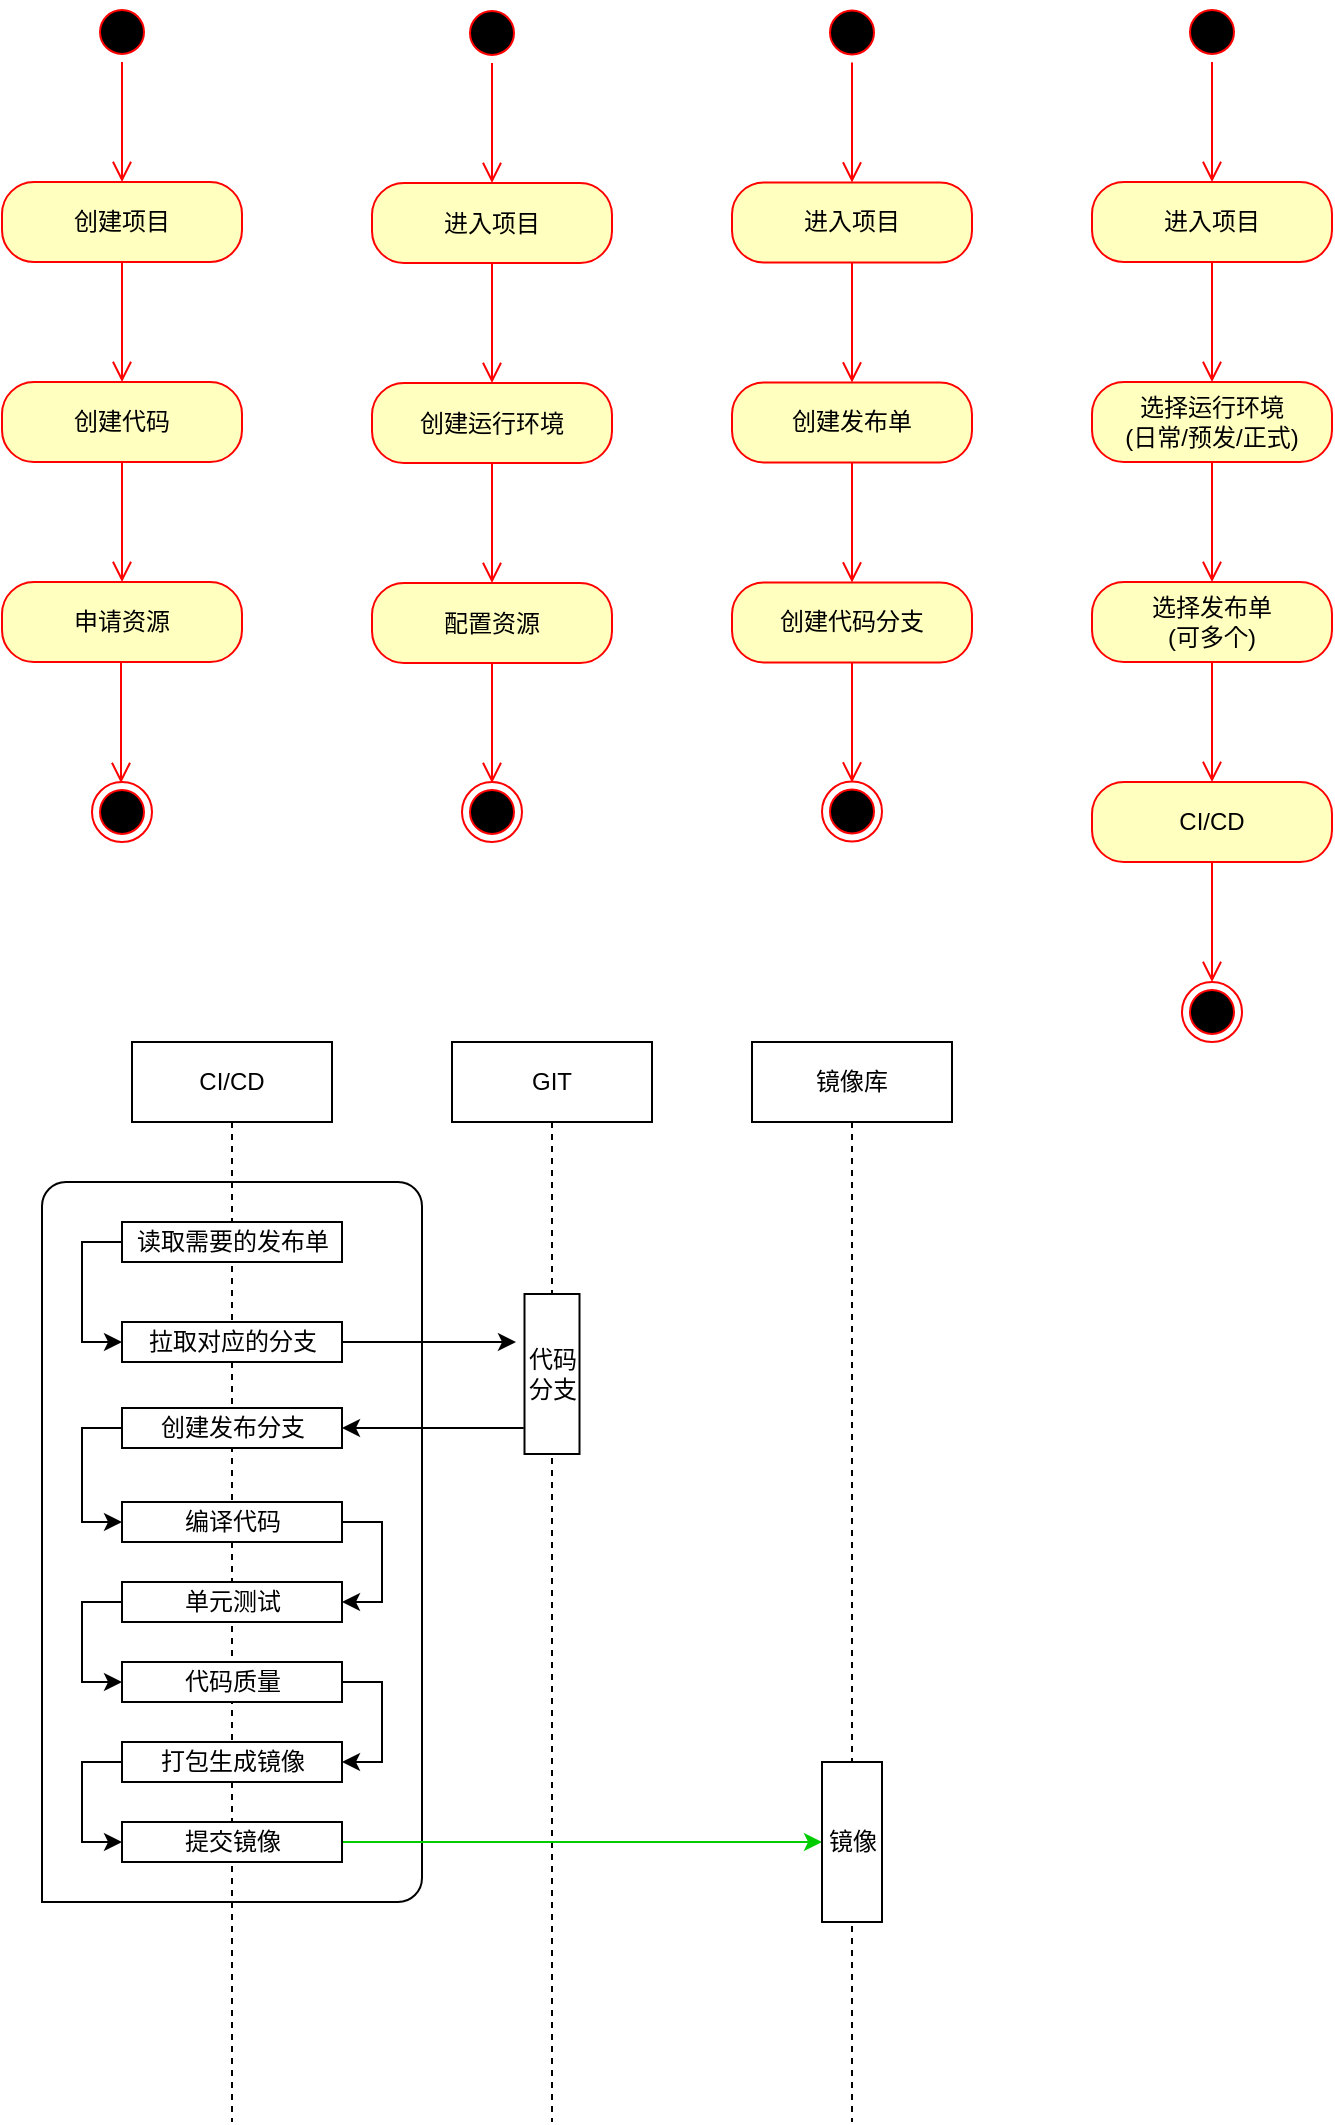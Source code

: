 <mxfile version="12.8.5" type="github">
  <diagram id="lcznnpOXp_Ttz94rvxGr" name="第 1 页">
    <mxGraphModel dx="1186" dy="614" grid="1" gridSize="10" guides="1" tooltips="1" connect="1" arrows="1" fold="1" page="1" pageScale="1" pageWidth="827" pageHeight="1169" math="0" shadow="0">
      <root>
        <mxCell id="0" />
        <mxCell id="1" parent="0" />
        <mxCell id="FH6hujt-m_msskHk3Pih-68" value="" style="verticalLabelPosition=bottom;verticalAlign=top;html=1;shape=mxgraph.basic.three_corner_round_rect;dx=6;" vertex="1" parent="1">
          <mxGeometry x="75" y="770" width="190" height="360" as="geometry" />
        </mxCell>
        <mxCell id="FH6hujt-m_msskHk3Pih-1" value="" style="ellipse;html=1;shape=startState;fillColor=#000000;strokeColor=#ff0000;" vertex="1" parent="1">
          <mxGeometry x="100" y="180" width="30" height="30" as="geometry" />
        </mxCell>
        <mxCell id="FH6hujt-m_msskHk3Pih-2" value="" style="edgeStyle=orthogonalEdgeStyle;html=1;verticalAlign=bottom;endArrow=open;endSize=8;strokeColor=#ff0000;" edge="1" source="FH6hujt-m_msskHk3Pih-1" parent="1">
          <mxGeometry relative="1" as="geometry">
            <mxPoint x="115" y="270" as="targetPoint" />
          </mxGeometry>
        </mxCell>
        <mxCell id="FH6hujt-m_msskHk3Pih-3" value="创建项目" style="rounded=1;whiteSpace=wrap;html=1;arcSize=40;fontColor=#000000;fillColor=#ffffc0;strokeColor=#ff0000;" vertex="1" parent="1">
          <mxGeometry x="55" y="270" width="120" height="40" as="geometry" />
        </mxCell>
        <mxCell id="FH6hujt-m_msskHk3Pih-4" value="" style="edgeStyle=orthogonalEdgeStyle;html=1;verticalAlign=bottom;endArrow=open;endSize=8;strokeColor=#ff0000;" edge="1" source="FH6hujt-m_msskHk3Pih-3" parent="1">
          <mxGeometry relative="1" as="geometry">
            <mxPoint x="115" y="370" as="targetPoint" />
          </mxGeometry>
        </mxCell>
        <mxCell id="FH6hujt-m_msskHk3Pih-5" value="创建代码" style="rounded=1;whiteSpace=wrap;html=1;arcSize=40;fontColor=#000000;fillColor=#ffffc0;strokeColor=#ff0000;" vertex="1" parent="1">
          <mxGeometry x="55" y="370" width="120" height="40" as="geometry" />
        </mxCell>
        <mxCell id="FH6hujt-m_msskHk3Pih-6" value="" style="edgeStyle=orthogonalEdgeStyle;html=1;verticalAlign=bottom;endArrow=open;endSize=8;strokeColor=#ff0000;entryX=0.5;entryY=0;entryDx=0;entryDy=0;" edge="1" source="FH6hujt-m_msskHk3Pih-5" parent="1" target="FH6hujt-m_msskHk3Pih-40">
          <mxGeometry relative="1" as="geometry">
            <mxPoint x="120" y="470" as="targetPoint" />
          </mxGeometry>
        </mxCell>
        <mxCell id="FH6hujt-m_msskHk3Pih-7" value="" style="ellipse;html=1;shape=endState;fillColor=#000000;strokeColor=#ff0000;" vertex="1" parent="1">
          <mxGeometry x="100" y="570" width="30" height="30" as="geometry" />
        </mxCell>
        <mxCell id="FH6hujt-m_msskHk3Pih-8" value="" style="ellipse;html=1;shape=startState;fillColor=#000000;strokeColor=#ff0000;" vertex="1" parent="1">
          <mxGeometry x="465" y="180.25" width="30" height="30" as="geometry" />
        </mxCell>
        <mxCell id="FH6hujt-m_msskHk3Pih-9" value="" style="edgeStyle=orthogonalEdgeStyle;html=1;verticalAlign=bottom;endArrow=open;endSize=8;strokeColor=#ff0000;" edge="1" parent="1" source="FH6hujt-m_msskHk3Pih-8">
          <mxGeometry relative="1" as="geometry">
            <mxPoint x="480" y="270.25" as="targetPoint" />
          </mxGeometry>
        </mxCell>
        <mxCell id="FH6hujt-m_msskHk3Pih-10" value="进入项目" style="rounded=1;whiteSpace=wrap;html=1;arcSize=40;fontColor=#000000;fillColor=#ffffc0;strokeColor=#ff0000;" vertex="1" parent="1">
          <mxGeometry x="420" y="270.25" width="120" height="40" as="geometry" />
        </mxCell>
        <mxCell id="FH6hujt-m_msskHk3Pih-11" value="" style="edgeStyle=orthogonalEdgeStyle;html=1;verticalAlign=bottom;endArrow=open;endSize=8;strokeColor=#ff0000;" edge="1" parent="1" source="FH6hujt-m_msskHk3Pih-10">
          <mxGeometry relative="1" as="geometry">
            <mxPoint x="480" y="370.25" as="targetPoint" />
          </mxGeometry>
        </mxCell>
        <mxCell id="FH6hujt-m_msskHk3Pih-12" value="创建发布单" style="rounded=1;whiteSpace=wrap;html=1;arcSize=40;fontColor=#000000;fillColor=#ffffc0;strokeColor=#ff0000;" vertex="1" parent="1">
          <mxGeometry x="420" y="370.25" width="120" height="40" as="geometry" />
        </mxCell>
        <mxCell id="FH6hujt-m_msskHk3Pih-13" value="" style="edgeStyle=orthogonalEdgeStyle;html=1;verticalAlign=bottom;endArrow=open;endSize=8;strokeColor=#ff0000;entryX=0.5;entryY=0;entryDx=0;entryDy=0;" edge="1" parent="1" source="FH6hujt-m_msskHk3Pih-12">
          <mxGeometry relative="1" as="geometry">
            <mxPoint x="480" y="470.25" as="targetPoint" />
          </mxGeometry>
        </mxCell>
        <mxCell id="FH6hujt-m_msskHk3Pih-16" value="创建代码分支" style="rounded=1;whiteSpace=wrap;html=1;arcSize=40;fontColor=#000000;fillColor=#ffffc0;strokeColor=#ff0000;" vertex="1" parent="1">
          <mxGeometry x="420" y="470.25" width="120" height="40" as="geometry" />
        </mxCell>
        <mxCell id="FH6hujt-m_msskHk3Pih-17" value="" style="edgeStyle=orthogonalEdgeStyle;html=1;verticalAlign=bottom;endArrow=open;endSize=8;strokeColor=#ff0000;" edge="1" source="FH6hujt-m_msskHk3Pih-16" parent="1">
          <mxGeometry relative="1" as="geometry">
            <mxPoint x="480" y="570.25" as="targetPoint" />
          </mxGeometry>
        </mxCell>
        <mxCell id="FH6hujt-m_msskHk3Pih-18" value="" style="ellipse;html=1;shape=endState;fillColor=#000000;strokeColor=#ff0000;" vertex="1" parent="1">
          <mxGeometry x="465" y="569.75" width="30" height="30" as="geometry" />
        </mxCell>
        <mxCell id="FH6hujt-m_msskHk3Pih-19" value="" style="ellipse;html=1;shape=startState;fillColor=#000000;strokeColor=#ff0000;" vertex="1" parent="1">
          <mxGeometry x="285" y="180.5" width="30" height="30" as="geometry" />
        </mxCell>
        <mxCell id="FH6hujt-m_msskHk3Pih-20" value="" style="edgeStyle=orthogonalEdgeStyle;html=1;verticalAlign=bottom;endArrow=open;endSize=8;strokeColor=#ff0000;" edge="1" parent="1" source="FH6hujt-m_msskHk3Pih-19">
          <mxGeometry relative="1" as="geometry">
            <mxPoint x="300" y="270.5" as="targetPoint" />
          </mxGeometry>
        </mxCell>
        <mxCell id="FH6hujt-m_msskHk3Pih-21" value="进入项目" style="rounded=1;whiteSpace=wrap;html=1;arcSize=40;fontColor=#000000;fillColor=#ffffc0;strokeColor=#ff0000;" vertex="1" parent="1">
          <mxGeometry x="240" y="270.5" width="120" height="40" as="geometry" />
        </mxCell>
        <mxCell id="FH6hujt-m_msskHk3Pih-22" value="" style="edgeStyle=orthogonalEdgeStyle;html=1;verticalAlign=bottom;endArrow=open;endSize=8;strokeColor=#ff0000;" edge="1" parent="1" source="FH6hujt-m_msskHk3Pih-21">
          <mxGeometry relative="1" as="geometry">
            <mxPoint x="300" y="370.5" as="targetPoint" />
          </mxGeometry>
        </mxCell>
        <mxCell id="FH6hujt-m_msskHk3Pih-23" value="创建运行环境" style="rounded=1;whiteSpace=wrap;html=1;arcSize=40;fontColor=#000000;fillColor=#ffffc0;strokeColor=#ff0000;" vertex="1" parent="1">
          <mxGeometry x="240" y="370.5" width="120" height="40" as="geometry" />
        </mxCell>
        <mxCell id="FH6hujt-m_msskHk3Pih-24" value="" style="edgeStyle=orthogonalEdgeStyle;html=1;verticalAlign=bottom;endArrow=open;endSize=8;strokeColor=#ff0000;entryX=0.5;entryY=0;entryDx=0;entryDy=0;" edge="1" parent="1" source="FH6hujt-m_msskHk3Pih-23">
          <mxGeometry relative="1" as="geometry">
            <mxPoint x="300" y="470.5" as="targetPoint" />
          </mxGeometry>
        </mxCell>
        <mxCell id="FH6hujt-m_msskHk3Pih-25" value="配置资源" style="rounded=1;whiteSpace=wrap;html=1;arcSize=40;fontColor=#000000;fillColor=#ffffc0;strokeColor=#ff0000;" vertex="1" parent="1">
          <mxGeometry x="240" y="470.5" width="120" height="40" as="geometry" />
        </mxCell>
        <mxCell id="FH6hujt-m_msskHk3Pih-26" value="" style="edgeStyle=orthogonalEdgeStyle;html=1;verticalAlign=bottom;endArrow=open;endSize=8;strokeColor=#ff0000;" edge="1" parent="1" source="FH6hujt-m_msskHk3Pih-25">
          <mxGeometry relative="1" as="geometry">
            <mxPoint x="300" y="570.5" as="targetPoint" />
          </mxGeometry>
        </mxCell>
        <mxCell id="FH6hujt-m_msskHk3Pih-27" value="" style="ellipse;html=1;shape=endState;fillColor=#000000;strokeColor=#ff0000;" vertex="1" parent="1">
          <mxGeometry x="285" y="570" width="30" height="30" as="geometry" />
        </mxCell>
        <mxCell id="FH6hujt-m_msskHk3Pih-28" value="" style="ellipse;html=1;shape=startState;fillColor=#000000;strokeColor=#ff0000;" vertex="1" parent="1">
          <mxGeometry x="645" y="180" width="30" height="30" as="geometry" />
        </mxCell>
        <mxCell id="FH6hujt-m_msskHk3Pih-29" value="" style="edgeStyle=orthogonalEdgeStyle;html=1;verticalAlign=bottom;endArrow=open;endSize=8;strokeColor=#ff0000;" edge="1" parent="1" source="FH6hujt-m_msskHk3Pih-28">
          <mxGeometry relative="1" as="geometry">
            <mxPoint x="660" y="270" as="targetPoint" />
          </mxGeometry>
        </mxCell>
        <mxCell id="FH6hujt-m_msskHk3Pih-30" value="进入项目" style="rounded=1;whiteSpace=wrap;html=1;arcSize=40;fontColor=#000000;fillColor=#ffffc0;strokeColor=#ff0000;" vertex="1" parent="1">
          <mxGeometry x="600" y="270" width="120" height="40" as="geometry" />
        </mxCell>
        <mxCell id="FH6hujt-m_msskHk3Pih-31" value="" style="edgeStyle=orthogonalEdgeStyle;html=1;verticalAlign=bottom;endArrow=open;endSize=8;strokeColor=#ff0000;" edge="1" parent="1" source="FH6hujt-m_msskHk3Pih-30">
          <mxGeometry relative="1" as="geometry">
            <mxPoint x="660" y="370" as="targetPoint" />
          </mxGeometry>
        </mxCell>
        <mxCell id="FH6hujt-m_msskHk3Pih-32" value="选择运行环境&lt;br&gt;(日常/预发/正式)" style="rounded=1;whiteSpace=wrap;html=1;arcSize=40;fontColor=#000000;fillColor=#ffffc0;strokeColor=#ff0000;" vertex="1" parent="1">
          <mxGeometry x="600" y="370" width="120" height="40" as="geometry" />
        </mxCell>
        <mxCell id="FH6hujt-m_msskHk3Pih-33" value="" style="edgeStyle=orthogonalEdgeStyle;html=1;verticalAlign=bottom;endArrow=open;endSize=8;strokeColor=#ff0000;entryX=0.5;entryY=0;entryDx=0;entryDy=0;" edge="1" parent="1" source="FH6hujt-m_msskHk3Pih-32">
          <mxGeometry relative="1" as="geometry">
            <mxPoint x="660" y="470" as="targetPoint" />
          </mxGeometry>
        </mxCell>
        <mxCell id="FH6hujt-m_msskHk3Pih-34" value="选择发布单&lt;br&gt;(可多个)" style="rounded=1;whiteSpace=wrap;html=1;arcSize=40;fontColor=#000000;fillColor=#ffffc0;strokeColor=#ff0000;" vertex="1" parent="1">
          <mxGeometry x="600" y="470" width="120" height="40" as="geometry" />
        </mxCell>
        <mxCell id="FH6hujt-m_msskHk3Pih-35" value="" style="edgeStyle=orthogonalEdgeStyle;html=1;verticalAlign=bottom;endArrow=open;endSize=8;strokeColor=#ff0000;" edge="1" parent="1" source="FH6hujt-m_msskHk3Pih-34">
          <mxGeometry relative="1" as="geometry">
            <mxPoint x="660" y="570" as="targetPoint" />
          </mxGeometry>
        </mxCell>
        <mxCell id="FH6hujt-m_msskHk3Pih-36" value="" style="ellipse;html=1;shape=endState;fillColor=#000000;strokeColor=#ff0000;" vertex="1" parent="1">
          <mxGeometry x="645" y="670" width="30" height="30" as="geometry" />
        </mxCell>
        <mxCell id="FH6hujt-m_msskHk3Pih-37" value="CI/CD" style="rounded=1;whiteSpace=wrap;html=1;arcSize=40;fontColor=#000000;fillColor=#ffffc0;strokeColor=#ff0000;" vertex="1" parent="1">
          <mxGeometry x="600" y="570" width="120" height="40" as="geometry" />
        </mxCell>
        <mxCell id="FH6hujt-m_msskHk3Pih-38" value="" style="edgeStyle=orthogonalEdgeStyle;html=1;verticalAlign=bottom;endArrow=open;endSize=8;strokeColor=#ff0000;" edge="1" source="FH6hujt-m_msskHk3Pih-37" parent="1">
          <mxGeometry relative="1" as="geometry">
            <mxPoint x="660" y="670" as="targetPoint" />
          </mxGeometry>
        </mxCell>
        <mxCell id="FH6hujt-m_msskHk3Pih-40" value="申请资源" style="rounded=1;whiteSpace=wrap;html=1;arcSize=40;fontColor=#000000;fillColor=#ffffc0;strokeColor=#ff0000;" vertex="1" parent="1">
          <mxGeometry x="55" y="470" width="120" height="40" as="geometry" />
        </mxCell>
        <mxCell id="FH6hujt-m_msskHk3Pih-42" value="" style="edgeStyle=orthogonalEdgeStyle;html=1;verticalAlign=bottom;endArrow=open;endSize=8;strokeColor=#ff0000;" edge="1" parent="1">
          <mxGeometry relative="1" as="geometry">
            <mxPoint x="114.5" y="570.5" as="targetPoint" />
            <mxPoint x="114.5" y="510.5" as="sourcePoint" />
          </mxGeometry>
        </mxCell>
        <mxCell id="FH6hujt-m_msskHk3Pih-43" value="CI/CD" style="shape=umlLifeline;perimeter=lifelinePerimeter;whiteSpace=wrap;html=1;container=1;collapsible=0;recursiveResize=0;outlineConnect=0;" vertex="1" parent="1">
          <mxGeometry x="120" y="700" width="100" height="540" as="geometry" />
        </mxCell>
        <mxCell id="FH6hujt-m_msskHk3Pih-44" value="GIT" style="shape=umlLifeline;perimeter=lifelinePerimeter;whiteSpace=wrap;html=1;container=1;collapsible=0;recursiveResize=0;outlineConnect=0;" vertex="1" parent="1">
          <mxGeometry x="280" y="700" width="100" height="540" as="geometry" />
        </mxCell>
        <mxCell id="FH6hujt-m_msskHk3Pih-51" value="代码&lt;br&gt;分支" style="html=1;" vertex="1" parent="FH6hujt-m_msskHk3Pih-44">
          <mxGeometry x="36.25" y="126" width="27.5" height="80" as="geometry" />
        </mxCell>
        <mxCell id="FH6hujt-m_msskHk3Pih-50" value="" style="edgeStyle=orthogonalEdgeStyle;rounded=0;orthogonalLoop=1;jettySize=auto;html=1;entryX=0;entryY=0.5;entryDx=0;entryDy=0;exitX=0;exitY=0.5;exitDx=0;exitDy=0;" edge="1" parent="1" source="FH6hujt-m_msskHk3Pih-45" target="FH6hujt-m_msskHk3Pih-46">
          <mxGeometry relative="1" as="geometry">
            <mxPoint x="35" y="800" as="targetPoint" />
          </mxGeometry>
        </mxCell>
        <mxCell id="FH6hujt-m_msskHk3Pih-45" value="读取需要的发布单" style="html=1;" vertex="1" parent="1">
          <mxGeometry x="115" y="790" width="110" height="20" as="geometry" />
        </mxCell>
        <mxCell id="FH6hujt-m_msskHk3Pih-47" value="" style="edgeStyle=orthogonalEdgeStyle;rounded=0;orthogonalLoop=1;jettySize=auto;html=1;" edge="1" parent="1" source="FH6hujt-m_msskHk3Pih-46">
          <mxGeometry relative="1" as="geometry">
            <mxPoint x="312" y="850" as="targetPoint" />
          </mxGeometry>
        </mxCell>
        <mxCell id="FH6hujt-m_msskHk3Pih-46" value="拉取对应的分支" style="html=1;" vertex="1" parent="1">
          <mxGeometry x="115" y="840" width="110" height="20" as="geometry" />
        </mxCell>
        <mxCell id="FH6hujt-m_msskHk3Pih-56" value="" style="edgeStyle=orthogonalEdgeStyle;rounded=0;orthogonalLoop=1;jettySize=auto;html=1;entryX=0;entryY=0.5;entryDx=0;entryDy=0;exitX=0;exitY=0.5;exitDx=0;exitDy=0;" edge="1" parent="1" source="FH6hujt-m_msskHk3Pih-48" target="FH6hujt-m_msskHk3Pih-54">
          <mxGeometry relative="1" as="geometry">
            <mxPoint x="35" y="893" as="targetPoint" />
          </mxGeometry>
        </mxCell>
        <mxCell id="FH6hujt-m_msskHk3Pih-48" value="创建发布分支" style="html=1;" vertex="1" parent="1">
          <mxGeometry x="115" y="883" width="110" height="20" as="geometry" />
        </mxCell>
        <mxCell id="FH6hujt-m_msskHk3Pih-53" value="" style="edgeStyle=orthogonalEdgeStyle;rounded=0;orthogonalLoop=1;jettySize=auto;html=1;entryX=1;entryY=0.5;entryDx=0;entryDy=0;exitX=-0.014;exitY=0.838;exitDx=0;exitDy=0;exitPerimeter=0;" edge="1" parent="1" source="FH6hujt-m_msskHk3Pih-51" target="FH6hujt-m_msskHk3Pih-48">
          <mxGeometry relative="1" as="geometry">
            <mxPoint x="235" y="860" as="sourcePoint" />
            <mxPoint x="322" y="860" as="targetPoint" />
          </mxGeometry>
        </mxCell>
        <mxCell id="FH6hujt-m_msskHk3Pih-54" value="编译代码" style="html=1;" vertex="1" parent="1">
          <mxGeometry x="115" y="930" width="110" height="20" as="geometry" />
        </mxCell>
        <mxCell id="FH6hujt-m_msskHk3Pih-57" value="单元测试" style="html=1;" vertex="1" parent="1">
          <mxGeometry x="115" y="970" width="110" height="20" as="geometry" />
        </mxCell>
        <mxCell id="FH6hujt-m_msskHk3Pih-58" value="代码质量" style="html=1;" vertex="1" parent="1">
          <mxGeometry x="115" y="1010" width="110" height="20" as="geometry" />
        </mxCell>
        <mxCell id="FH6hujt-m_msskHk3Pih-59" value="打包生成镜像" style="html=1;" vertex="1" parent="1">
          <mxGeometry x="115" y="1050" width="110" height="20" as="geometry" />
        </mxCell>
        <mxCell id="FH6hujt-m_msskHk3Pih-67" value="" style="edgeStyle=orthogonalEdgeStyle;rounded=0;orthogonalLoop=1;jettySize=auto;html=1;strokeColor=#00CC00;entryX=0;entryY=0.5;entryDx=0;entryDy=0;" edge="1" parent="1" source="FH6hujt-m_msskHk3Pih-60" target="FH6hujt-m_msskHk3Pih-66">
          <mxGeometry relative="1" as="geometry" />
        </mxCell>
        <mxCell id="FH6hujt-m_msskHk3Pih-60" value="提交镜像" style="html=1;" vertex="1" parent="1">
          <mxGeometry x="115" y="1090" width="110" height="20" as="geometry" />
        </mxCell>
        <mxCell id="FH6hujt-m_msskHk3Pih-61" value="" style="edgeStyle=orthogonalEdgeStyle;rounded=0;orthogonalLoop=1;jettySize=auto;html=1;entryX=1;entryY=0.5;entryDx=0;entryDy=0;exitX=1;exitY=0.5;exitDx=0;exitDy=0;" edge="1" parent="1" source="FH6hujt-m_msskHk3Pih-54" target="FH6hujt-m_msskHk3Pih-57">
          <mxGeometry relative="1" as="geometry">
            <mxPoint x="125" y="903" as="sourcePoint" />
            <mxPoint x="125" y="950" as="targetPoint" />
          </mxGeometry>
        </mxCell>
        <mxCell id="FH6hujt-m_msskHk3Pih-62" value="" style="edgeStyle=orthogonalEdgeStyle;rounded=0;orthogonalLoop=1;jettySize=auto;html=1;entryX=0;entryY=0.5;entryDx=0;entryDy=0;exitX=0;exitY=0.5;exitDx=0;exitDy=0;" edge="1" parent="1" source="FH6hujt-m_msskHk3Pih-57" target="FH6hujt-m_msskHk3Pih-58">
          <mxGeometry relative="1" as="geometry">
            <mxPoint x="235" y="950" as="sourcePoint" />
            <mxPoint x="235" y="990" as="targetPoint" />
          </mxGeometry>
        </mxCell>
        <mxCell id="FH6hujt-m_msskHk3Pih-63" value="" style="edgeStyle=orthogonalEdgeStyle;rounded=0;orthogonalLoop=1;jettySize=auto;html=1;entryX=1;entryY=0.5;entryDx=0;entryDy=0;exitX=1;exitY=0.5;exitDx=0;exitDy=0;" edge="1" parent="1" source="FH6hujt-m_msskHk3Pih-58" target="FH6hujt-m_msskHk3Pih-59">
          <mxGeometry relative="1" as="geometry">
            <mxPoint x="235" y="950" as="sourcePoint" />
            <mxPoint x="235" y="990" as="targetPoint" />
          </mxGeometry>
        </mxCell>
        <mxCell id="FH6hujt-m_msskHk3Pih-64" value="" style="edgeStyle=orthogonalEdgeStyle;rounded=0;orthogonalLoop=1;jettySize=auto;html=1;entryX=0;entryY=0.5;entryDx=0;entryDy=0;exitX=0;exitY=0.5;exitDx=0;exitDy=0;" edge="1" parent="1" source="FH6hujt-m_msskHk3Pih-59" target="FH6hujt-m_msskHk3Pih-60">
          <mxGeometry relative="1" as="geometry">
            <mxPoint x="245" y="960" as="sourcePoint" />
            <mxPoint x="245" y="1000" as="targetPoint" />
          </mxGeometry>
        </mxCell>
        <mxCell id="FH6hujt-m_msskHk3Pih-65" value="镜像库" style="shape=umlLifeline;perimeter=lifelinePerimeter;whiteSpace=wrap;html=1;container=1;collapsible=0;recursiveResize=0;outlineConnect=0;" vertex="1" parent="1">
          <mxGeometry x="430" y="700" width="100" height="540" as="geometry" />
        </mxCell>
        <mxCell id="FH6hujt-m_msskHk3Pih-66" value="镜像" style="html=1;" vertex="1" parent="FH6hujt-m_msskHk3Pih-65">
          <mxGeometry x="35" y="360" width="30" height="80" as="geometry" />
        </mxCell>
      </root>
    </mxGraphModel>
  </diagram>
</mxfile>
